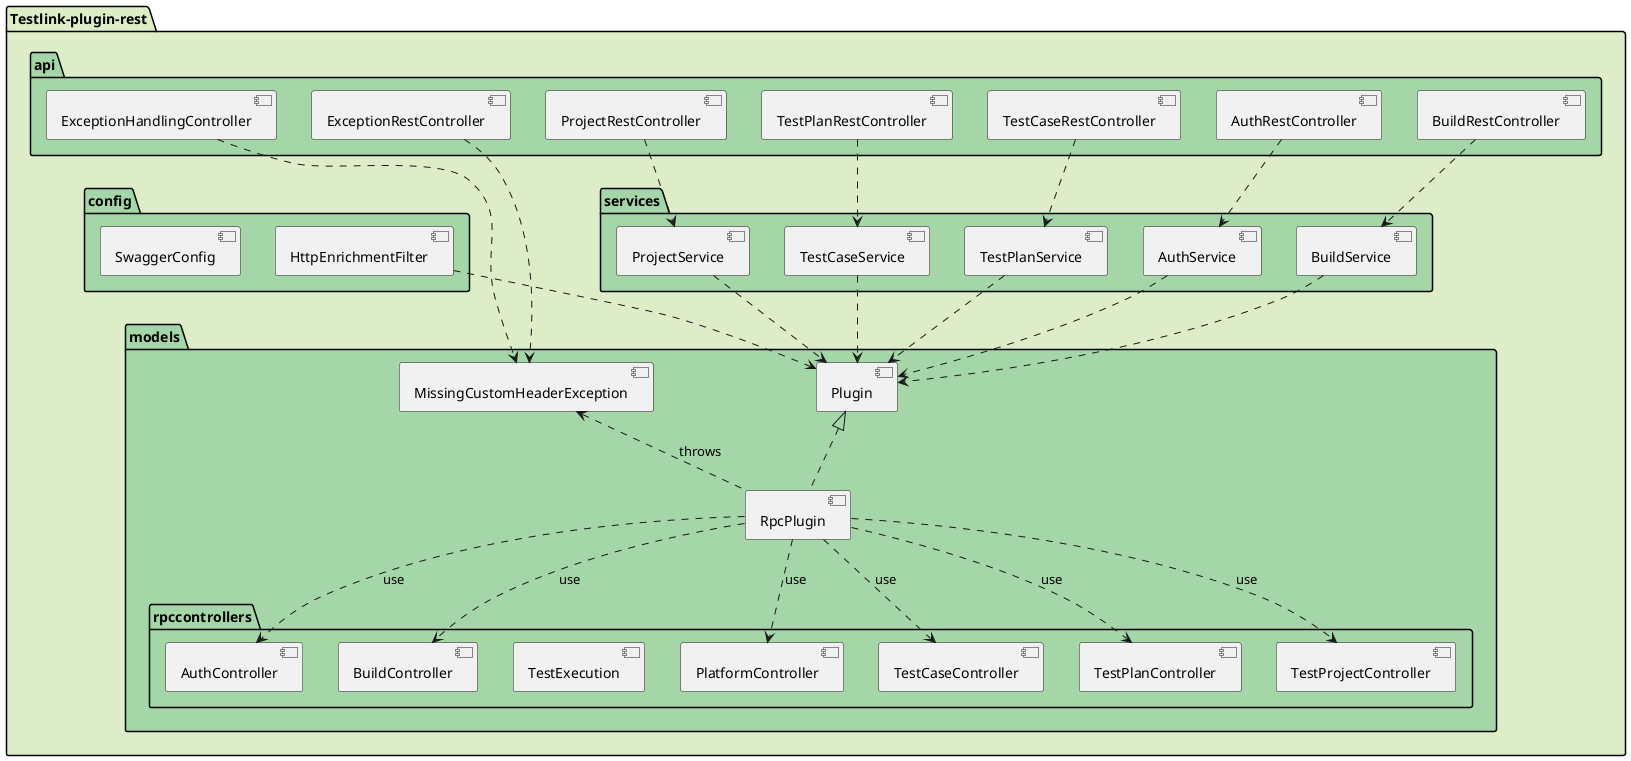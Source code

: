 @startuml Object Diagram (Rest)


package "Testlink-plugin-rest" #DCEDC8{
    package "api" #A5D6A7{
        [AuthRestController]
        [BuildRestController]
        [ExceptionHandlingController]
        [ExceptionRestController]
        [ProjectRestController]
        [TestPlanRestController]
        [TestCaseRestController]
    }
    package "models" #A5D6A7{
        [MissingCustomHeaderException]
        [Plugin]
        [RpcPlugin]
        Plugin <|.. RpcPlugin
        MissingCustomHeaderException <.. RpcPlugin :throws
        package "rpccontrollers" #A5D6A7{
            [AuthController]
            [BuildController]
            [PlatformController]
            [TestCaseController]
            [TestExecution]
            [TestPlanController]
            [TestProjectController]
            RpcPlugin ..> AuthController :use
            RpcPlugin ..> BuildController :use
            RpcPlugin ..> PlatformController :use
            RpcPlugin ..> TestCaseController :use
            RpcPlugin ..> TestPlanController :use
            RpcPlugin ..> TestProjectController :use
        }
    }
    package "services" #A5D6A7{
        [AuthService] ..> Plugin
        [BuildService] ..> Plugin
        [ProjectService] ..> Plugin
        [TestCaseService] ..> Plugin
        [TestPlanService] ..> Plugin
    }
    package "config" #A5D6A7{
        [HttpEnrichmentFilter] ..> Plugin
        [SwaggerConfig] 
    }


    AuthRestController ..> AuthService
    BuildRestController ..> BuildService
    ExceptionHandlingController ..> MissingCustomHeaderException
    ExceptionRestController ..> MissingCustomHeaderException
    ProjectRestController ..> ProjectService
    TestPlanRestController ..> TestCaseService
    TestCaseRestController ..> TestPlanService
}

@enduml